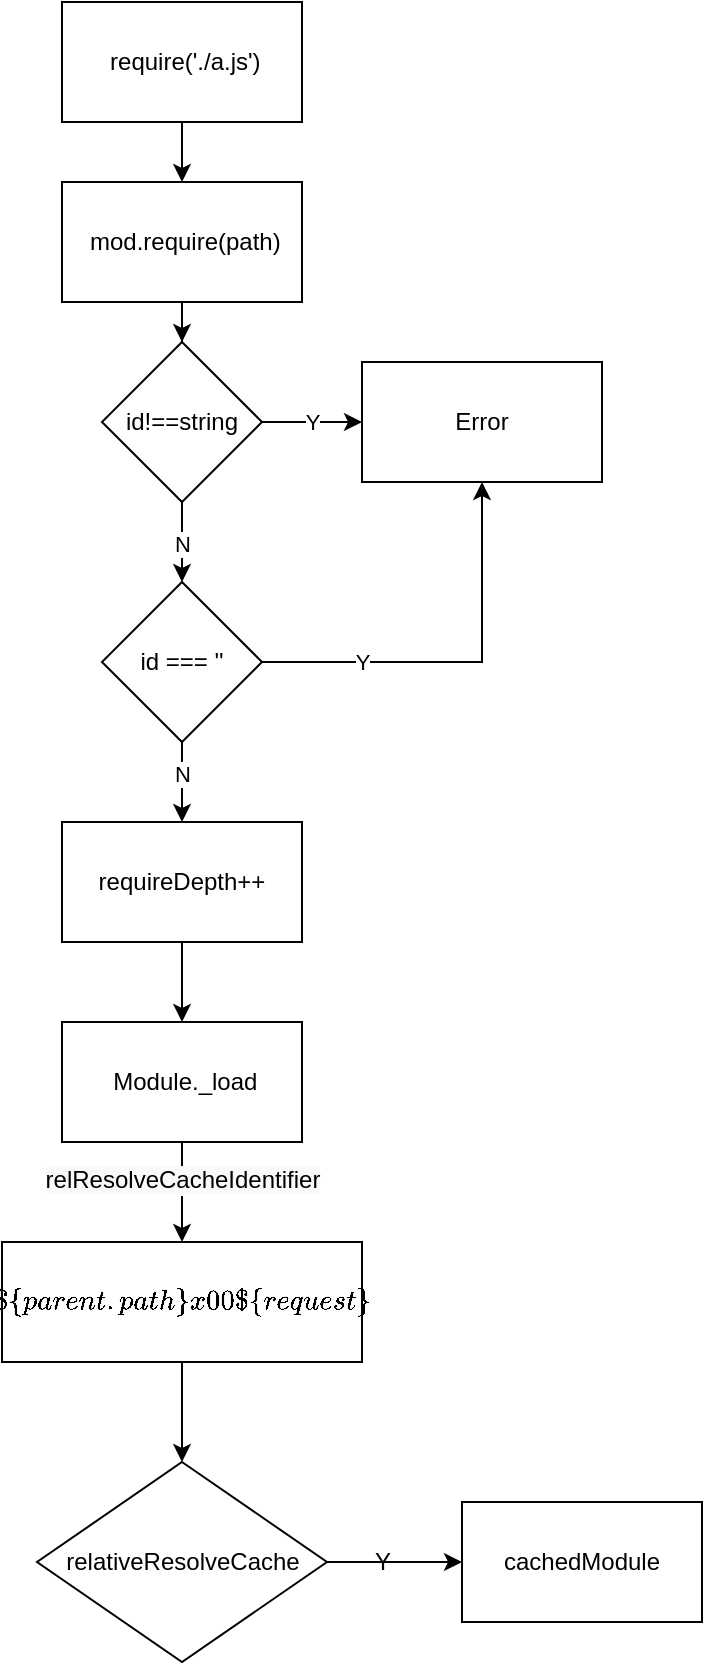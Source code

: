 <mxfile version="14.9.6" type="github">
  <diagram id="Ks8_kP-rEZVV7iMJRFuj" name="Page-1">
    <mxGraphModel dx="655" dy="756" grid="1" gridSize="10" guides="1" tooltips="1" connect="1" arrows="1" fold="1" page="1" pageScale="1" pageWidth="827" pageHeight="1169" math="0" shadow="0">
      <root>
        <mxCell id="0" />
        <mxCell id="1" parent="0" />
        <mxCell id="I8PYkdgbBRFIFa69O0Lc-4" value="" style="edgeStyle=orthogonalEdgeStyle;rounded=0;orthogonalLoop=1;jettySize=auto;html=1;" edge="1" parent="1" source="I8PYkdgbBRFIFa69O0Lc-1" target="I8PYkdgbBRFIFa69O0Lc-3">
          <mxGeometry relative="1" as="geometry" />
        </mxCell>
        <mxCell id="I8PYkdgbBRFIFa69O0Lc-1" value="&lt;div style=&quot;line-height: 27px&quot;&gt;&amp;nbsp;require(&#39;./a.js&#39;)&lt;/div&gt;" style="rounded=0;whiteSpace=wrap;html=1;" vertex="1" parent="1">
          <mxGeometry x="130" y="90" width="120" height="60" as="geometry" />
        </mxCell>
        <mxCell id="I8PYkdgbBRFIFa69O0Lc-6" value="" style="edgeStyle=orthogonalEdgeStyle;rounded=0;orthogonalLoop=1;jettySize=auto;html=1;" edge="1" parent="1" source="I8PYkdgbBRFIFa69O0Lc-3" target="I8PYkdgbBRFIFa69O0Lc-5">
          <mxGeometry relative="1" as="geometry" />
        </mxCell>
        <mxCell id="I8PYkdgbBRFIFa69O0Lc-3" value="&lt;div style=&quot;line-height: 27px&quot;&gt;&lt;div style=&quot;line-height: 27px&quot;&gt;&amp;nbsp;mod.require(path)&lt;/div&gt;&lt;/div&gt;" style="rounded=0;whiteSpace=wrap;html=1;" vertex="1" parent="1">
          <mxGeometry x="130" y="180" width="120" height="60" as="geometry" />
        </mxCell>
        <mxCell id="I8PYkdgbBRFIFa69O0Lc-9" value="Y" style="edgeStyle=orthogonalEdgeStyle;rounded=0;orthogonalLoop=1;jettySize=auto;html=1;" edge="1" parent="1" source="I8PYkdgbBRFIFa69O0Lc-5" target="I8PYkdgbBRFIFa69O0Lc-8">
          <mxGeometry relative="1" as="geometry" />
        </mxCell>
        <mxCell id="I8PYkdgbBRFIFa69O0Lc-11" value="" style="edgeStyle=orthogonalEdgeStyle;rounded=0;orthogonalLoop=1;jettySize=auto;html=1;entryX=0.5;entryY=0;entryDx=0;entryDy=0;" edge="1" parent="1" source="I8PYkdgbBRFIFa69O0Lc-5" target="I8PYkdgbBRFIFa69O0Lc-13">
          <mxGeometry relative="1" as="geometry">
            <mxPoint x="190" y="390" as="targetPoint" />
          </mxGeometry>
        </mxCell>
        <mxCell id="I8PYkdgbBRFIFa69O0Lc-12" value="N" style="edgeLabel;html=1;align=center;verticalAlign=middle;resizable=0;points=[];" vertex="1" connectable="0" parent="I8PYkdgbBRFIFa69O0Lc-11">
          <mxGeometry x="0.321" y="2" relative="1" as="geometry">
            <mxPoint x="-2" y="-6" as="offset" />
          </mxGeometry>
        </mxCell>
        <mxCell id="I8PYkdgbBRFIFa69O0Lc-5" value="&lt;div style=&quot;line-height: 27px&quot;&gt;id!==string&lt;/div&gt;" style="rhombus;whiteSpace=wrap;html=1;rounded=0;" vertex="1" parent="1">
          <mxGeometry x="150" y="260" width="80" height="80" as="geometry" />
        </mxCell>
        <mxCell id="I8PYkdgbBRFIFa69O0Lc-8" value="Error" style="whiteSpace=wrap;html=1;rounded=0;" vertex="1" parent="1">
          <mxGeometry x="280" y="270" width="120" height="60" as="geometry" />
        </mxCell>
        <mxCell id="I8PYkdgbBRFIFa69O0Lc-15" value="" style="edgeStyle=orthogonalEdgeStyle;rounded=0;orthogonalLoop=1;jettySize=auto;html=1;" edge="1" parent="1" source="I8PYkdgbBRFIFa69O0Lc-13" target="I8PYkdgbBRFIFa69O0Lc-14">
          <mxGeometry relative="1" as="geometry" />
        </mxCell>
        <mxCell id="I8PYkdgbBRFIFa69O0Lc-16" value="N" style="edgeLabel;html=1;align=center;verticalAlign=middle;resizable=0;points=[];" vertex="1" connectable="0" parent="I8PYkdgbBRFIFa69O0Lc-15">
          <mxGeometry x="-0.198" relative="1" as="geometry">
            <mxPoint as="offset" />
          </mxGeometry>
        </mxCell>
        <mxCell id="I8PYkdgbBRFIFa69O0Lc-17" style="edgeStyle=orthogonalEdgeStyle;rounded=0;orthogonalLoop=1;jettySize=auto;html=1;" edge="1" parent="1" source="I8PYkdgbBRFIFa69O0Lc-13" target="I8PYkdgbBRFIFa69O0Lc-8">
          <mxGeometry relative="1" as="geometry" />
        </mxCell>
        <mxCell id="I8PYkdgbBRFIFa69O0Lc-18" value="Y" style="edgeLabel;html=1;align=center;verticalAlign=middle;resizable=0;points=[];" vertex="1" connectable="0" parent="I8PYkdgbBRFIFa69O0Lc-17">
          <mxGeometry x="-0.501" y="-2" relative="1" as="geometry">
            <mxPoint y="-2" as="offset" />
          </mxGeometry>
        </mxCell>
        <mxCell id="I8PYkdgbBRFIFa69O0Lc-13" value="&lt;div style=&quot;line-height: 27px&quot;&gt;id&amp;nbsp;===&amp;nbsp;&#39;&#39;&lt;/div&gt;" style="rhombus;whiteSpace=wrap;html=1;" vertex="1" parent="1">
          <mxGeometry x="150" y="380" width="80" height="80" as="geometry" />
        </mxCell>
        <mxCell id="I8PYkdgbBRFIFa69O0Lc-20" value="" style="edgeStyle=orthogonalEdgeStyle;rounded=0;orthogonalLoop=1;jettySize=auto;html=1;" edge="1" parent="1" source="I8PYkdgbBRFIFa69O0Lc-14" target="I8PYkdgbBRFIFa69O0Lc-19">
          <mxGeometry relative="1" as="geometry" />
        </mxCell>
        <mxCell id="I8PYkdgbBRFIFa69O0Lc-14" value="&lt;div style=&quot;line-height: 27px&quot;&gt;requireDepth++&lt;/div&gt;" style="whiteSpace=wrap;html=1;" vertex="1" parent="1">
          <mxGeometry x="130" y="500" width="120" height="60" as="geometry" />
        </mxCell>
        <mxCell id="I8PYkdgbBRFIFa69O0Lc-27" value="" style="edgeStyle=orthogonalEdgeStyle;rounded=0;orthogonalLoop=1;jettySize=auto;html=1;" edge="1" parent="1" source="I8PYkdgbBRFIFa69O0Lc-19" target="I8PYkdgbBRFIFa69O0Lc-26">
          <mxGeometry relative="1" as="geometry" />
        </mxCell>
        <mxCell id="I8PYkdgbBRFIFa69O0Lc-29" value="&lt;span style=&quot;font-size: 12px ; background-color: rgb(248 , 249 , 250)&quot;&gt;relResolveCacheIdentifier&lt;/span&gt;" style="edgeLabel;html=1;align=center;verticalAlign=middle;resizable=0;points=[];" vertex="1" connectable="0" parent="I8PYkdgbBRFIFa69O0Lc-27">
          <mxGeometry x="-0.234" y="1" relative="1" as="geometry">
            <mxPoint x="-1" as="offset" />
          </mxGeometry>
        </mxCell>
        <mxCell id="I8PYkdgbBRFIFa69O0Lc-19" value="&lt;div style=&quot;line-height: 27px&quot;&gt;&lt;div style=&quot;line-height: 27px&quot;&gt;&amp;nbsp;Module._load&lt;/div&gt;&lt;/div&gt;" style="whiteSpace=wrap;html=1;" vertex="1" parent="1">
          <mxGeometry x="130" y="600" width="120" height="60" as="geometry" />
        </mxCell>
        <mxCell id="I8PYkdgbBRFIFa69O0Lc-31" style="edgeStyle=orthogonalEdgeStyle;rounded=0;orthogonalLoop=1;jettySize=auto;html=1;entryX=0;entryY=0.5;entryDx=0;entryDy=0;" edge="1" parent="1" source="I8PYkdgbBRFIFa69O0Lc-23" target="I8PYkdgbBRFIFa69O0Lc-33">
          <mxGeometry relative="1" as="geometry">
            <mxPoint x="340" y="870" as="targetPoint" />
          </mxGeometry>
        </mxCell>
        <mxCell id="I8PYkdgbBRFIFa69O0Lc-23" value="&lt;div style=&quot;line-height: 27px&quot;&gt;relativeResolveCache&lt;/div&gt;" style="rhombus;whiteSpace=wrap;html=1;" vertex="1" parent="1">
          <mxGeometry x="117.5" y="820" width="145" height="100" as="geometry" />
        </mxCell>
        <mxCell id="I8PYkdgbBRFIFa69O0Lc-30" value="" style="edgeStyle=orthogonalEdgeStyle;rounded=0;orthogonalLoop=1;jettySize=auto;html=1;" edge="1" parent="1" source="I8PYkdgbBRFIFa69O0Lc-26" target="I8PYkdgbBRFIFa69O0Lc-23">
          <mxGeometry relative="1" as="geometry" />
        </mxCell>
        <mxCell id="I8PYkdgbBRFIFa69O0Lc-26" value="&lt;div style=&quot;line-height: 27px&quot;&gt;`${parent.path}\x00${request}`&lt;/div&gt;" style="rounded=0;whiteSpace=wrap;html=1;" vertex="1" parent="1">
          <mxGeometry x="100" y="710" width="180" height="60" as="geometry" />
        </mxCell>
        <mxCell id="I8PYkdgbBRFIFa69O0Lc-32" value="Y" style="text;html=1;align=center;verticalAlign=middle;resizable=0;points=[];autosize=1;strokeColor=none;" vertex="1" parent="1">
          <mxGeometry x="280" y="860" width="20" height="20" as="geometry" />
        </mxCell>
        <mxCell id="I8PYkdgbBRFIFa69O0Lc-33" value="&lt;div style=&quot;line-height: 27px&quot;&gt;cachedModule&lt;/div&gt;" style="rounded=0;whiteSpace=wrap;html=1;" vertex="1" parent="1">
          <mxGeometry x="330" y="840" width="120" height="60" as="geometry" />
        </mxCell>
      </root>
    </mxGraphModel>
  </diagram>
</mxfile>
